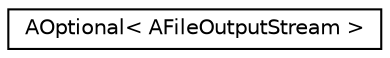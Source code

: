 digraph "Graphical Class Hierarchy"
{
 // LATEX_PDF_SIZE
  edge [fontname="Helvetica",fontsize="10",labelfontname="Helvetica",labelfontsize="10"];
  node [fontname="Helvetica",fontsize="10",shape=record];
  rankdir="LR";
  Node0 [label="AOptional\< AFileOutputStream \>",height=0.2,width=0.4,color="black", fillcolor="white", style="filled",URL="$classAOptional.html",tooltip=" "];
}
